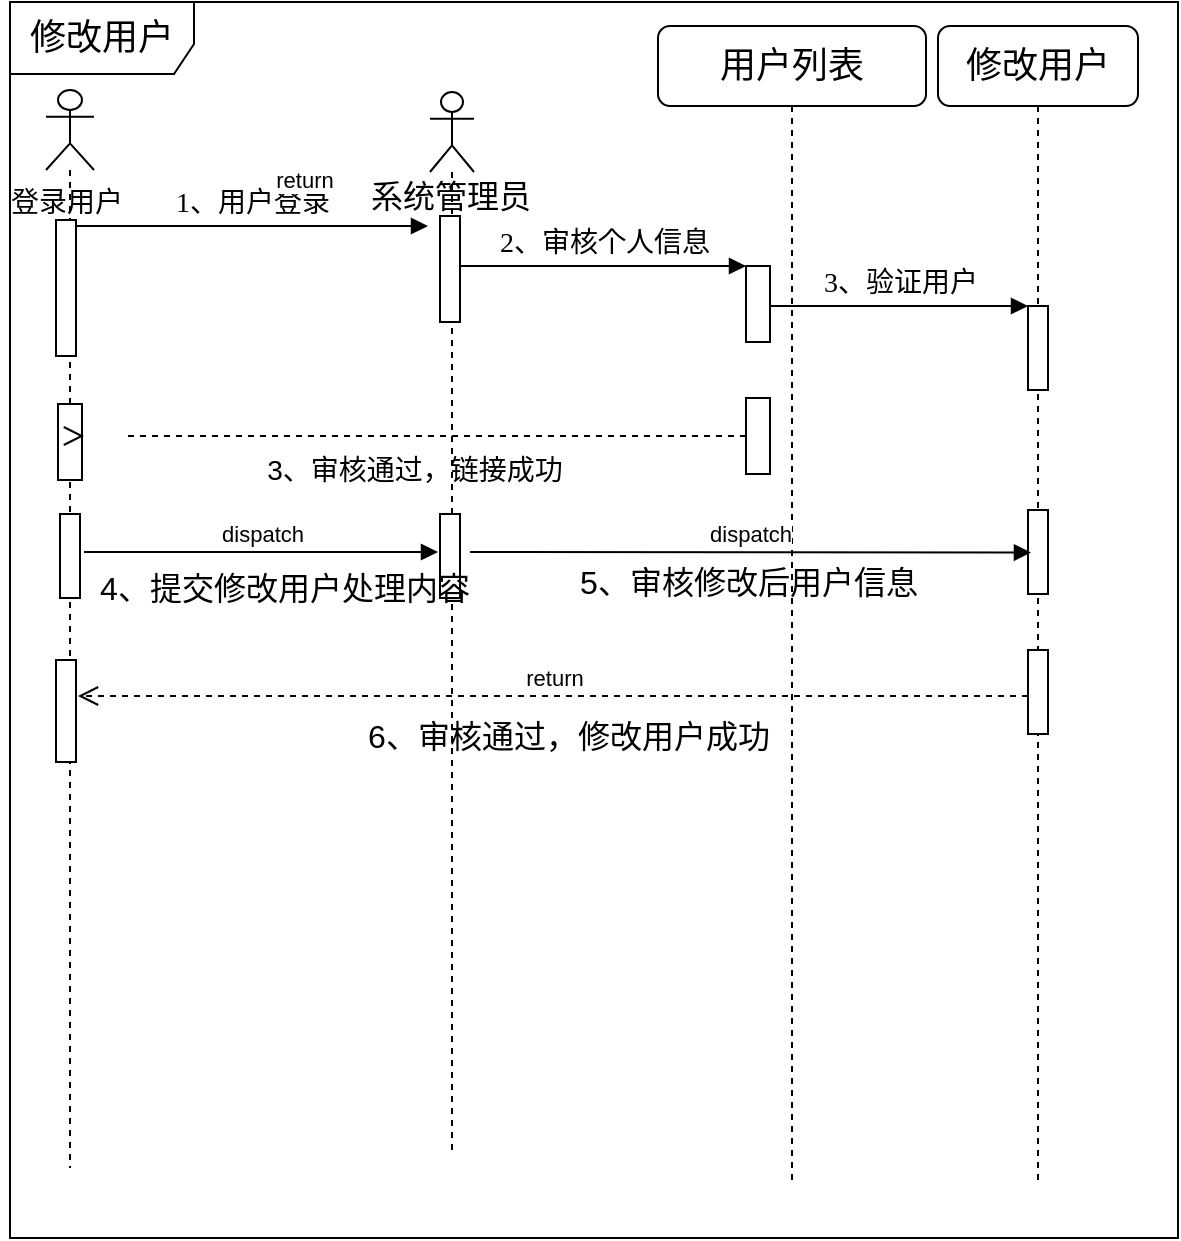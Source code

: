 <mxfile version="15.7.3" type="device"><diagram name="Page-1" id="13e1069c-82ec-6db2-03f1-153e76fe0fe0"><mxGraphModel dx="1022" dy="549" grid="0" gridSize="10" guides="1" tooltips="1" connect="1" arrows="1" fold="1" page="1" pageScale="1" pageWidth="3300" pageHeight="2339" background="none" math="0" shadow="0"><root><mxCell id="0"/><mxCell id="1" parent="0"/><mxCell id="7baba1c4bc27f4b0-3" value="&lt;span style=&quot;font-size: 18px&quot;&gt;用户列表&lt;/span&gt;" style="shape=umlLifeline;perimeter=lifelinePerimeter;whiteSpace=wrap;html=1;container=1;collapsible=0;recursiveResize=0;outlineConnect=0;rounded=1;shadow=0;comic=0;labelBackgroundColor=none;strokeWidth=1;fontFamily=Verdana;fontSize=12;align=center;" parent="1" vertex="1"><mxGeometry x="400" y="80" width="134" height="580" as="geometry"/></mxCell><mxCell id="7baba1c4bc27f4b0-13" value="" style="html=1;points=[];perimeter=orthogonalPerimeter;rounded=0;shadow=0;comic=0;labelBackgroundColor=none;strokeWidth=1;fontFamily=Verdana;fontSize=12;align=center;" parent="7baba1c4bc27f4b0-3" vertex="1"><mxGeometry x="44" y="120" width="12" height="38" as="geometry"/></mxCell><mxCell id="fwXJdPT1VDoAy4OJfDqS-1" value="" style="html=1;points=[];perimeter=orthogonalPerimeter;rounded=0;shadow=0;comic=0;labelBackgroundColor=none;strokeWidth=1;fontFamily=Verdana;fontSize=12;align=center;" parent="7baba1c4bc27f4b0-3" vertex="1"><mxGeometry x="44" y="186" width="12" height="38" as="geometry"/></mxCell><mxCell id="fwXJdPT1VDoAy4OJfDqS-12" value="5、审核修改后用户信息" style="text;html=1;align=center;verticalAlign=middle;resizable=0;points=[];autosize=1;strokeColor=none;fillColor=none;fontSize=16;" parent="7baba1c4bc27f4b0-3" vertex="1"><mxGeometry x="-45" y="266" width="179" height="23" as="geometry"/></mxCell><mxCell id="7baba1c4bc27f4b0-4" value="&lt;font style=&quot;font-size: 18px&quot;&gt;修改用户&lt;/font&gt;" style="shape=umlLifeline;perimeter=lifelinePerimeter;whiteSpace=wrap;html=1;container=1;collapsible=0;recursiveResize=0;outlineConnect=0;rounded=1;shadow=0;comic=0;labelBackgroundColor=none;strokeWidth=1;fontFamily=Verdana;fontSize=12;align=center;" parent="1" vertex="1"><mxGeometry x="540" y="80" width="100" height="580" as="geometry"/></mxCell><mxCell id="_NdyZPAGf0-Aw3WDpC-i-22" value="" style="html=1;points=[];perimeter=orthogonalPerimeter;rounded=0;shadow=0;comic=0;labelBackgroundColor=none;strokeWidth=1;fontFamily=Verdana;fontSize=12;align=center;" parent="7baba1c4bc27f4b0-4" vertex="1"><mxGeometry x="45" y="242" width="10" height="42" as="geometry"/></mxCell><mxCell id="fwXJdPT1VDoAy4OJfDqS-13" value="" style="html=1;points=[];perimeter=orthogonalPerimeter;rounded=0;shadow=0;comic=0;labelBackgroundColor=none;strokeWidth=1;fontFamily=Verdana;fontSize=12;align=center;" parent="7baba1c4bc27f4b0-4" vertex="1"><mxGeometry x="45" y="312" width="10" height="42" as="geometry"/></mxCell><mxCell id="7baba1c4bc27f4b0-16" value="" style="html=1;points=[];perimeter=orthogonalPerimeter;rounded=0;shadow=0;comic=0;labelBackgroundColor=none;strokeWidth=1;fontFamily=Verdana;fontSize=12;align=center;" parent="1" vertex="1"><mxGeometry x="585" y="220" width="10" height="42" as="geometry"/></mxCell><mxCell id="7baba1c4bc27f4b0-17" value="&lt;font style=&quot;font-size: 14px&quot;&gt;3、验证用户&lt;/font&gt;" style="html=1;verticalAlign=bottom;endArrow=block;labelBackgroundColor=none;fontFamily=Verdana;fontSize=16;edgeStyle=elbowEdgeStyle;elbow=vertical;" parent="1" source="7baba1c4bc27f4b0-13" target="7baba1c4bc27f4b0-16" edge="1"><mxGeometry relative="1" as="geometry"><mxPoint x="510" y="220" as="sourcePoint"/><Array as="points"><mxPoint x="460" y="220"/></Array></mxGeometry></mxCell><mxCell id="7baba1c4bc27f4b0-11" value="&lt;font style=&quot;font-size: 14px&quot;&gt;1、用户登录&lt;/font&gt;" style="html=1;verticalAlign=bottom;endArrow=block;entryX=0;entryY=0;labelBackgroundColor=none;fontFamily=Verdana;fontSize=12;edgeStyle=elbowEdgeStyle;elbow=vertical;" parent="1" source="_NdyZPAGf0-Aw3WDpC-i-8" edge="1"><mxGeometry relative="1" as="geometry"><mxPoint x="150.0" y="180" as="sourcePoint"/><mxPoint x="285" y="180.0" as="targetPoint"/></mxGeometry></mxCell><mxCell id="7baba1c4bc27f4b0-14" value="&lt;font style=&quot;font-size: 14px&quot;&gt;2、审核个人信息&lt;/font&gt;" style="html=1;verticalAlign=bottom;endArrow=block;entryX=0;entryY=0;labelBackgroundColor=none;fontFamily=Verdana;fontSize=12;edgeStyle=elbowEdgeStyle;elbow=vertical;" parent="1" source="_NdyZPAGf0-Aw3WDpC-i-20" target="7baba1c4bc27f4b0-13" edge="1"><mxGeometry relative="1" as="geometry"><mxPoint x="295" y="199.714" as="sourcePoint"/></mxGeometry></mxCell><mxCell id="_NdyZPAGf0-Aw3WDpC-i-7" value="" style="shape=umlLifeline;participant=umlActor;perimeter=lifelinePerimeter;whiteSpace=wrap;html=1;container=1;collapsible=0;recursiveResize=0;verticalAlign=top;spacingTop=36;outlineConnect=0;" parent="1" vertex="1"><mxGeometry x="94" y="112" width="24" height="539" as="geometry"/></mxCell><mxCell id="_NdyZPAGf0-Aw3WDpC-i-8" value="" style="html=1;points=[];perimeter=orthogonalPerimeter;" parent="_NdyZPAGf0-Aw3WDpC-i-7" vertex="1"><mxGeometry x="5" y="65" width="10" height="68" as="geometry"/></mxCell><mxCell id="_NdyZPAGf0-Aw3WDpC-i-12" value="&lt;font style=&quot;font-size: 14px&quot;&gt;登录用户&lt;/font&gt;" style="text;html=1;align=center;verticalAlign=middle;resizable=0;points=[];autosize=1;strokeColor=none;fillColor=none;" parent="_NdyZPAGf0-Aw3WDpC-i-7" vertex="1"><mxGeometry x="-23" y="47" width="66" height="18" as="geometry"/></mxCell><mxCell id="fwXJdPT1VDoAy4OJfDqS-6" value="" style="html=1;points=[];perimeter=orthogonalPerimeter;rounded=0;shadow=0;comic=0;labelBackgroundColor=none;strokeWidth=1;fontFamily=Verdana;fontSize=12;align=center;" parent="_NdyZPAGf0-Aw3WDpC-i-7" vertex="1"><mxGeometry x="7" y="212" width="10" height="42" as="geometry"/></mxCell><mxCell id="_NdyZPAGf0-Aw3WDpC-i-27" value="" style="html=1;points=[];perimeter=orthogonalPerimeter;rounded=0;shadow=0;comic=0;labelBackgroundColor=none;strokeWidth=1;fontFamily=Verdana;fontSize=12;align=center;" parent="_NdyZPAGf0-Aw3WDpC-i-7" vertex="1"><mxGeometry x="5" y="285" width="10" height="51" as="geometry"/></mxCell><mxCell id="fwXJdPT1VDoAy4OJfDqS-2" value="" style="html=1;points=[];perimeter=orthogonalPerimeter;rounded=0;shadow=0;comic=0;labelBackgroundColor=none;strokeWidth=1;fontFamily=Verdana;fontSize=12;align=center;" parent="_NdyZPAGf0-Aw3WDpC-i-7" vertex="1"><mxGeometry x="6" y="157" width="12" height="38" as="geometry"/></mxCell><mxCell id="_NdyZPAGf0-Aw3WDpC-i-19" value="" style="shape=umlLifeline;participant=umlActor;perimeter=lifelinePerimeter;whiteSpace=wrap;html=1;container=1;collapsible=0;recursiveResize=0;verticalAlign=top;spacingTop=36;outlineConnect=0;" parent="1" vertex="1"><mxGeometry x="286" y="113" width="22" height="532" as="geometry"/></mxCell><mxCell id="_NdyZPAGf0-Aw3WDpC-i-20" value="" style="html=1;points=[];perimeter=orthogonalPerimeter;" parent="_NdyZPAGf0-Aw3WDpC-i-19" vertex="1"><mxGeometry x="5" y="62" width="10" height="53" as="geometry"/></mxCell><mxCell id="_NdyZPAGf0-Aw3WDpC-i-23" value="" style="html=1;points=[];perimeter=orthogonalPerimeter;rounded=0;shadow=0;comic=0;labelBackgroundColor=none;strokeWidth=1;fontFamily=Verdana;fontSize=12;align=center;" parent="_NdyZPAGf0-Aw3WDpC-i-19" vertex="1"><mxGeometry x="5" y="211" width="10" height="42" as="geometry"/></mxCell><mxCell id="fwXJdPT1VDoAy4OJfDqS-18" value="return" style="html=1;verticalAlign=bottom;endArrow=open;dashed=1;endSize=8;" parent="_NdyZPAGf0-Aw3WDpC-i-19" source="fwXJdPT1VDoAy4OJfDqS-13" edge="1"><mxGeometry relative="1" as="geometry"><mxPoint x="95" y="302" as="sourcePoint"/><mxPoint x="-176" y="302" as="targetPoint"/></mxGeometry></mxCell><mxCell id="_NdyZPAGf0-Aw3WDpC-i-21" value="&lt;font style=&quot;font-size: 16px&quot;&gt;系统管理员&lt;/font&gt;" style="text;html=1;align=center;verticalAlign=middle;resizable=0;points=[];autosize=1;strokeColor=none;fillColor=none;" parent="1" vertex="1"><mxGeometry x="251" y="156" width="90" height="18" as="geometry"/></mxCell><mxCell id="fwXJdPT1VDoAy4OJfDqS-3" value="return" style="html=1;verticalAlign=bottom;endArrow=open;dashed=1;endSize=8;startArrow=none;" parent="1" source="fwXJdPT1VDoAy4OJfDqS-2" edge="1"><mxGeometry y="110" relative="1" as="geometry"><mxPoint x="393.0" y="285" as="sourcePoint"/><mxPoint x="113.0" y="285" as="targetPoint"/><mxPoint x="110" y="-9" as="offset"/></mxGeometry></mxCell><mxCell id="fwXJdPT1VDoAy4OJfDqS-7" value="dispatch" style="html=1;verticalAlign=bottom;endArrow=block;" parent="1" edge="1"><mxGeometry width="80" relative="1" as="geometry"><mxPoint x="113" y="343" as="sourcePoint"/><mxPoint x="290" y="343" as="targetPoint"/></mxGeometry></mxCell><mxCell id="fwXJdPT1VDoAy4OJfDqS-9" value="&lt;font style=&quot;font-size: 16px&quot;&gt;4、提交修改用户处理内容&lt;/font&gt;" style="text;html=1;align=center;verticalAlign=middle;resizable=0;points=[];autosize=1;strokeColor=none;fillColor=none;" parent="1" vertex="1"><mxGeometry x="115" y="351" width="195" height="20" as="geometry"/></mxCell><mxCell id="fwXJdPT1VDoAy4OJfDqS-11" value="dispatch" style="html=1;verticalAlign=bottom;endArrow=block;entryX=0.147;entryY=0.507;entryDx=0;entryDy=0;entryPerimeter=0;" parent="1" target="_NdyZPAGf0-Aw3WDpC-i-22" edge="1"><mxGeometry width="80" relative="1" as="geometry"><mxPoint x="306" y="343" as="sourcePoint"/><mxPoint x="467.5" y="343" as="targetPoint"/></mxGeometry></mxCell><mxCell id="fwXJdPT1VDoAy4OJfDqS-19" value="&lt;font style=&quot;font-size: 16px&quot;&gt;6、审核通过，修改用户成功&lt;/font&gt;" style="text;html=1;align=center;verticalAlign=middle;resizable=0;points=[];autosize=1;strokeColor=none;fillColor=none;" parent="1" vertex="1"><mxGeometry x="249" y="425" width="211" height="20" as="geometry"/></mxCell><mxCell id="nsypLUuRcK3ljprZ0k3P-2" value="" style="html=1;verticalAlign=bottom;endArrow=none;dashed=1;endSize=8;" parent="1" source="fwXJdPT1VDoAy4OJfDqS-1" edge="1"><mxGeometry relative="1" as="geometry"><mxPoint x="444" y="285" as="sourcePoint"/><mxPoint x="133" y="285" as="targetPoint"/></mxGeometry></mxCell><mxCell id="fwXJdPT1VDoAy4OJfDqS-4" value="&lt;font style=&quot;font-size: 14px&quot;&gt;3、审核通过，链接成功&lt;/font&gt;" style="text;html=1;align=center;verticalAlign=middle;resizable=0;points=[];autosize=1;strokeColor=none;fillColor=none;fontSize=16;" parent="1" vertex="1"><mxGeometry x="199" y="292" width="158" height="18" as="geometry"/></mxCell><mxCell id="nsypLUuRcK3ljprZ0k3P-3" value="&lt;font style=&quot;font-size: 18px&quot;&gt;修改用户&lt;/font&gt;" style="shape=umlFrame;whiteSpace=wrap;html=1;width=92;height=36;" parent="1" vertex="1"><mxGeometry x="76" y="68" width="584" height="618" as="geometry"/></mxCell></root></mxGraphModel></diagram></mxfile>